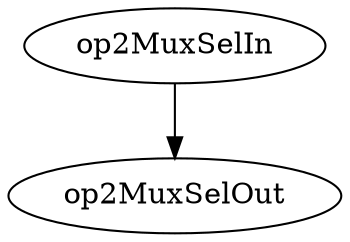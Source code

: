 strict digraph "" {
	op2MuxSelOut	 [complexity=0,
		importance=0.0352940278895,
		rank=0.0];
	op2MuxSelIn	 [complexity=2,
		importance=0.0588235294118,
		rank=0.0294117647059];
	op2MuxSelIn -> op2MuxSelOut;
}
